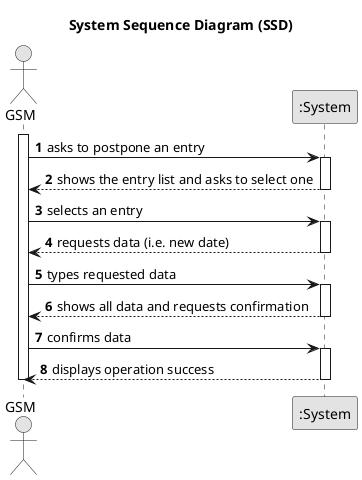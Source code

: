 @startuml
skinparam monochrome true
skinparam packageStyle rectangle
skinparam shadowing false

title System Sequence Diagram (SSD)

autonumber

actor "GSM" as ADM
participant ":System" as System

activate ADM

    ADM -> System : asks to postpone an entry
    activate System

        System --> ADM : shows the entry list and asks to select one
    deactivate System

    ADM -> System : selects an entry
    activate System

        System --> ADM : requests data (i.e. new date)
    deactivate System

    ADM -> System : types requested data
    activate System

        System --> ADM : shows all data and requests confirmation
    deactivate System

    ADM -> System : confirms data
    activate System

        System --> ADM : displays operation success
    deactivate System

deactivate ADM

@enduml
